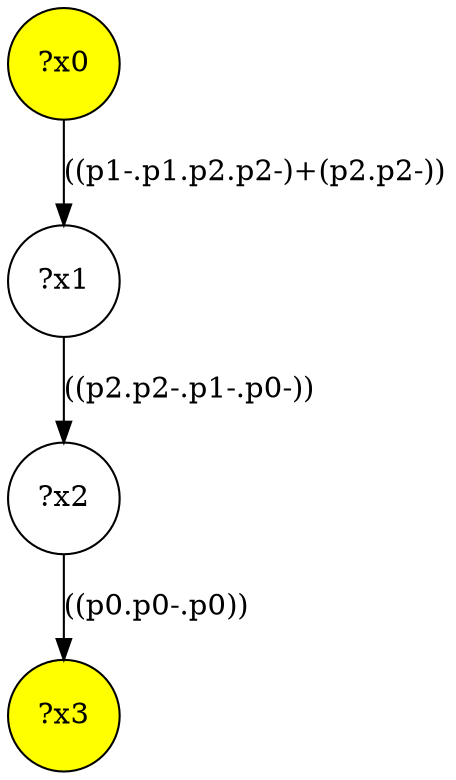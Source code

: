 digraph g {
	x0 [fillcolor="yellow", style="filled," shape=circle, label="?x0"];
	x3 [fillcolor="yellow", style="filled," shape=circle, label="?x3"];
	x1 [shape=circle, label="?x1"];
	x0 -> x1 [label="((p1-.p1.p2.p2-)+(p2.p2-))"];
	x2 [shape=circle, label="?x2"];
	x1 -> x2 [label="((p2.p2-.p1-.p0-))"];
	x2 -> x3 [label="((p0.p0-.p0))"];
}
